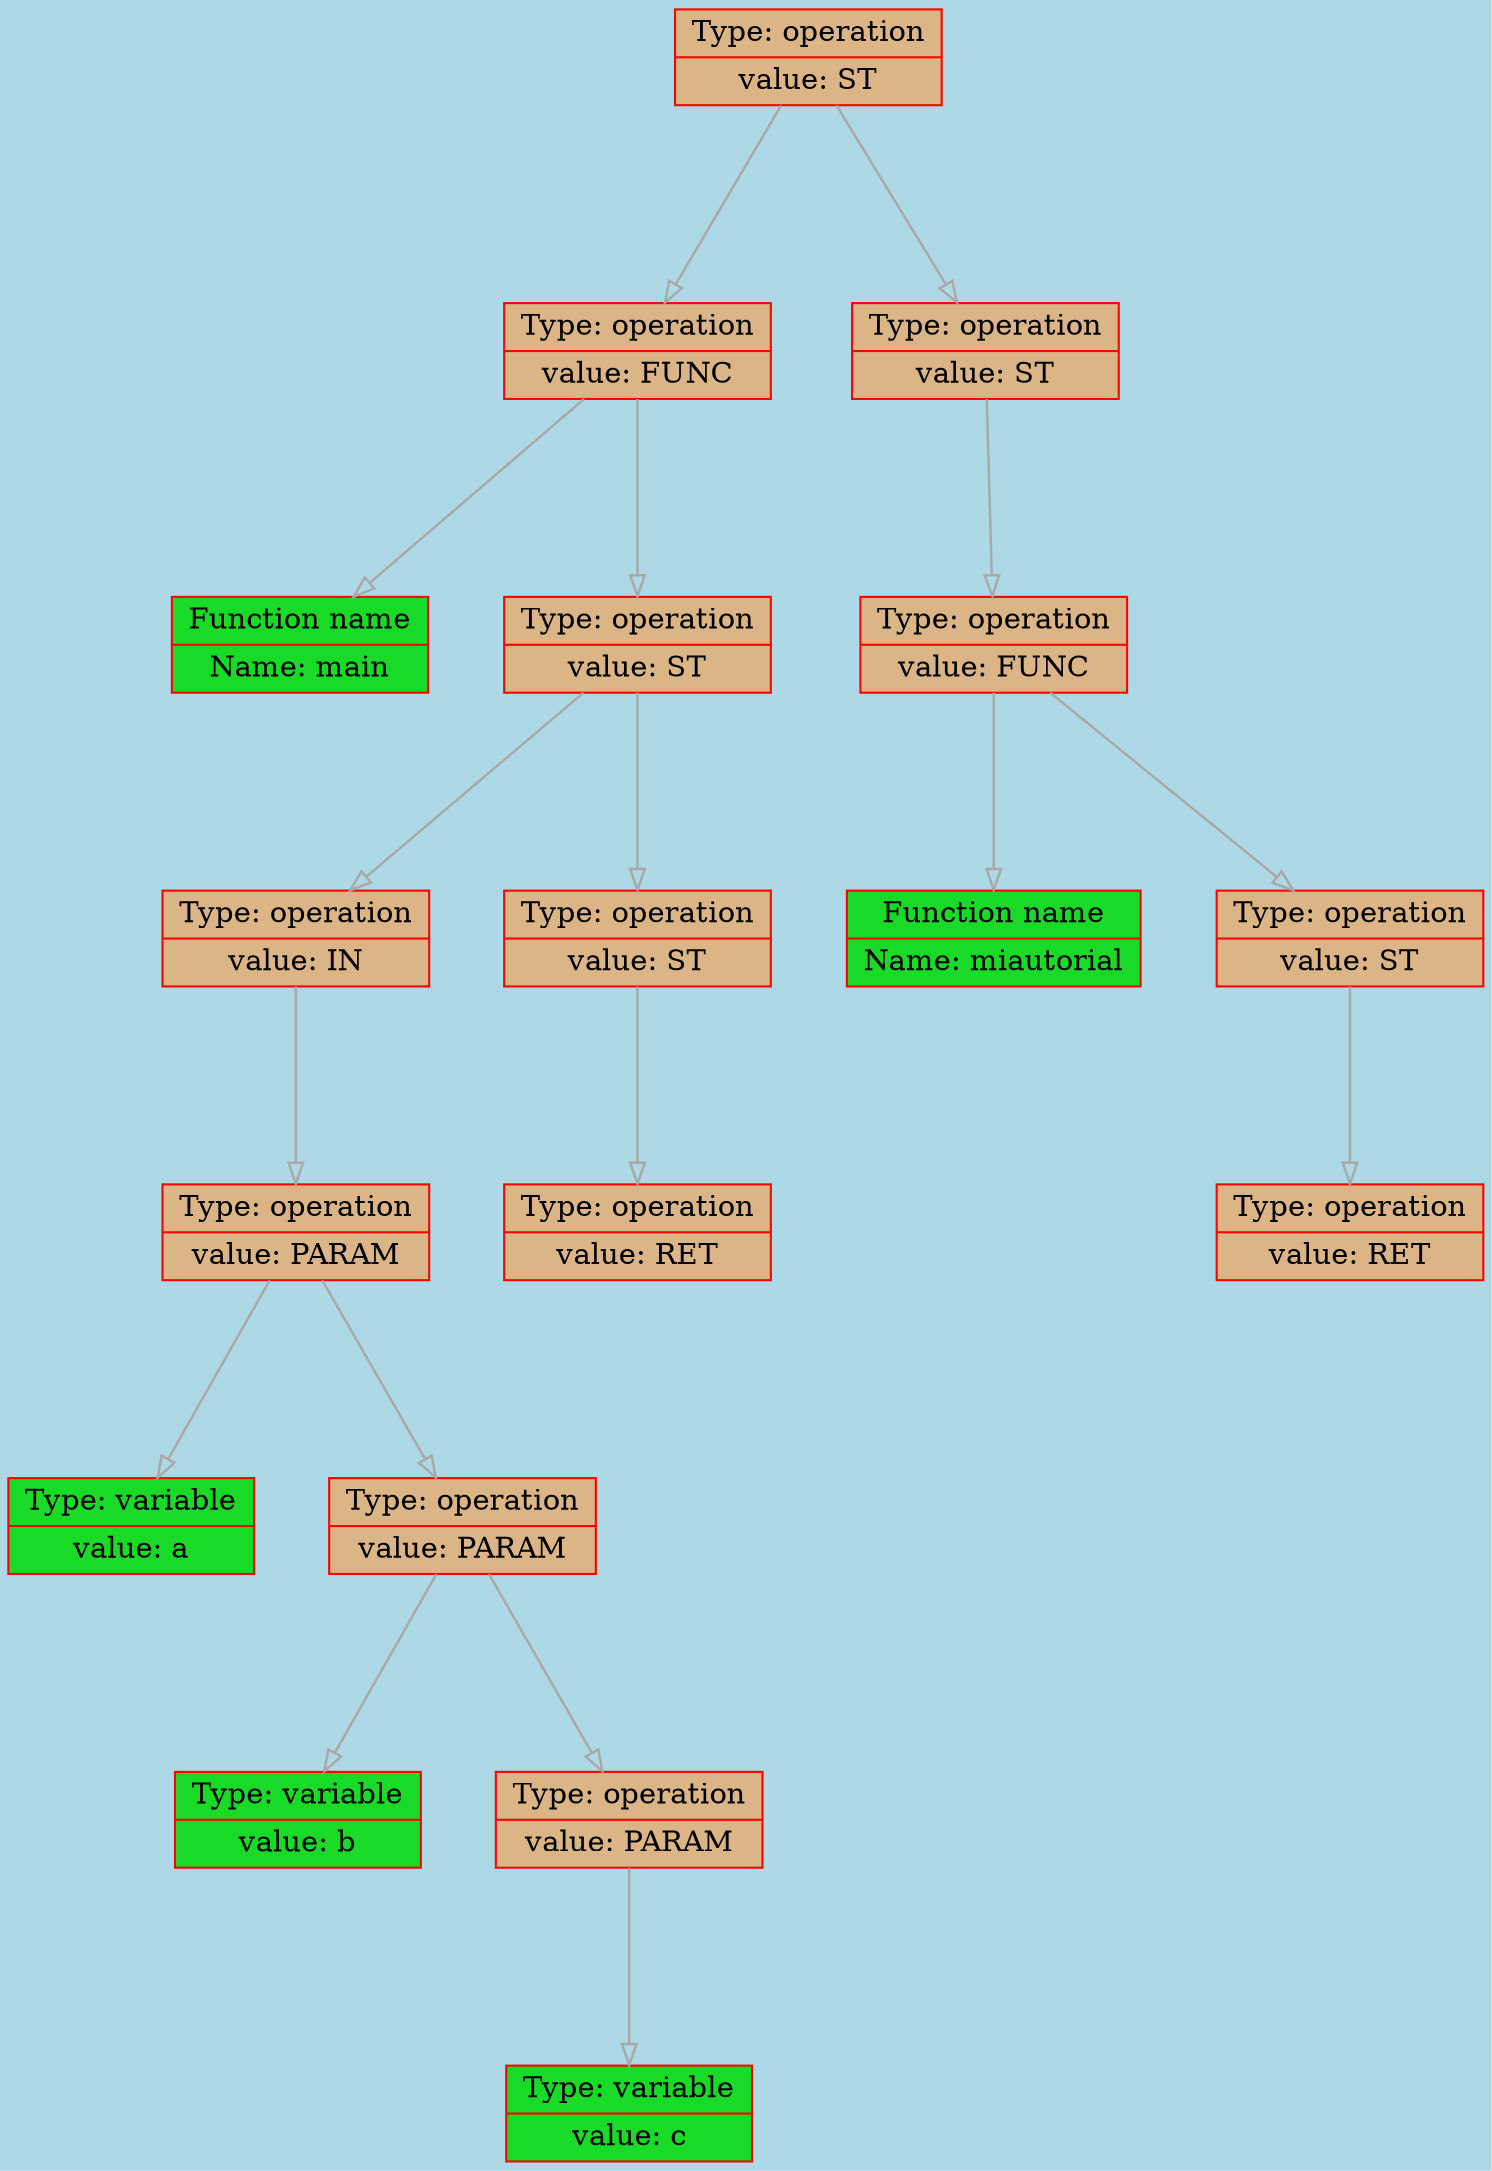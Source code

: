 
    digraph g {
        bgcolor="lightblue";
        dpi      = 200;
        fontname = "Comic Sans MS";
        fontsize = 20;
        rankdir   =  TB;
        edge [color = darkgrey, arrowhead = onormal, arrowsize = 1, penwidth = 1.2]
        graph[fillcolor = lightgreen, ranksep = 1.3, nodesep = 0.5,
        style = "rounded, filled",color = green, penwidth = 2]

    Node0000018a57208730[shape=record, width=0.2, style="filled", color="red", fillcolor="#DBB585",label=" {Type: operation | value: ST}"] 
 
Node0000018a572084f0[shape=record, width=0.2, style="filled", color="red", fillcolor="#DBB585",label=" {Type: operation | value: FUNC}"] 
 
Node0000018a57207630[shape=record, width=0.2, style="filled", color="red", fillcolor="#19DB27",label=" {Function name |Name: main}"] 
 
Node0000018a57208760[shape=record, width=0.2, style="filled", color="red", fillcolor="#DBB585",label=" {Type: operation | value: ST}"] 
 
Node0000018a57208440[shape=record, width=0.2, style="filled", color="red", fillcolor="#DBB585",label=" {Type: operation | value: IN}"] 
 
Node0000018a57208410[shape=record, width=0.2, style="filled", color="red", fillcolor="#DBB585",label=" {Type: operation | value: PARAM}"] 
 
Node0000018a57207660[shape=record, width=0.2, style="filled", color="red", fillcolor="#19DB27",label=" {Type: variable | value: a}"] 
 
Node0000018a572083e0[shape=record, width=0.2, style="filled", color="red", fillcolor="#DBB585",label=" {Type: operation | value: PARAM}"] 
 
Node0000018a57207690[shape=record, width=0.2, style="filled", color="red", fillcolor="#19DB27",label=" {Type: variable | value: b}"] 
 
Node0000018a572076f0[shape=record, width=0.2, style="filled", color="red", fillcolor="#DBB585",label=" {Type: operation | value: PARAM}"] 
 
Node0000018a572076c0[shape=record, width=0.2, style="filled", color="red", fillcolor="#19DB27",label=" {Type: variable | value: c}"] 
 
Node0000018a572084c0[shape=record, width=0.2, style="filled", color="red", fillcolor="#DBB585",label=" {Type: operation | value: ST}"] 
 
Node0000018a572087f0[shape=record, width=0.2, style="filled", color="red", fillcolor="#DBB585",label=" {Type: operation | value: RET}"] 
 
Node0000018a57208580[shape=record, width=0.2, style="filled", color="red", fillcolor="#DBB585",label=" {Type: operation | value: ST}"] 
 
Node0000018a57208520[shape=record, width=0.2, style="filled", color="red", fillcolor="#DBB585",label=" {Type: operation | value: FUNC}"] 
 
Node0000018a57208550[shape=record, width=0.2, style="filled", color="red", fillcolor="#19DB27",label=" {Function name |Name: miautorial}"] 
 
Node0000018a572085e0[shape=record, width=0.2, style="filled", color="red", fillcolor="#DBB585",label=" {Type: operation | value: ST}"] 
 
Node0000018a57208790[shape=record, width=0.2, style="filled", color="red", fillcolor="#DBB585",label=" {Type: operation | value: RET}"] 
 
Node0000018a57208730->Node0000018a572084f0
Node0000018a572084f0->Node0000018a57207630
Node0000018a572084f0->Node0000018a57208760
Node0000018a57208760->Node0000018a57208440
Node0000018a57208440->Node0000018a57208410
Node0000018a57208410->Node0000018a57207660
Node0000018a57208410->Node0000018a572083e0
Node0000018a572083e0->Node0000018a57207690
Node0000018a572083e0->Node0000018a572076f0
Node0000018a572076f0->Node0000018a572076c0
Node0000018a57208760->Node0000018a572084c0
Node0000018a572084c0->Node0000018a572087f0
Node0000018a57208730->Node0000018a57208580
Node0000018a57208580->Node0000018a57208520
Node0000018a57208520->Node0000018a57208550
Node0000018a57208520->Node0000018a572085e0
Node0000018a572085e0->Node0000018a57208790
}
